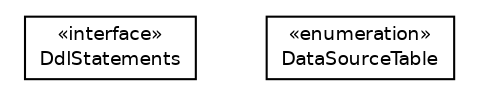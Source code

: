#!/usr/local/bin/dot
#
# Class diagram 
# Generated by UMLGraph version R5_6 (http://www.umlgraph.org/)
#

digraph G {
	edge [fontname="Helvetica",fontsize=10,labelfontname="Helvetica",labelfontsize=10];
	node [fontname="Helvetica",fontsize=10,shape=plaintext];
	nodesep=0.25;
	ranksep=0.5;
	// net.ljcomputing.sr.initialize.DdlStatements
	c0 [label=<<table title="net.ljcomputing.sr.initialize.DdlStatements" border="0" cellborder="1" cellspacing="0" cellpadding="2" port="p" href="./DdlStatements.html">
		<tr><td><table border="0" cellspacing="0" cellpadding="1">
<tr><td align="center" balign="center"> &#171;interface&#187; </td></tr>
<tr><td align="center" balign="center"> DdlStatements </td></tr>
		</table></td></tr>
		</table>>, URL="./DdlStatements.html", fontname="Helvetica", fontcolor="black", fontsize=9.0];
	// net.ljcomputing.sr.initialize.DataSourceTable
	c1 [label=<<table title="net.ljcomputing.sr.initialize.DataSourceTable" border="0" cellborder="1" cellspacing="0" cellpadding="2" port="p" href="./DataSourceTable.html">
		<tr><td><table border="0" cellspacing="0" cellpadding="1">
<tr><td align="center" balign="center"> &#171;enumeration&#187; </td></tr>
<tr><td align="center" balign="center"> DataSourceTable </td></tr>
		</table></td></tr>
		</table>>, URL="./DataSourceTable.html", fontname="Helvetica", fontcolor="black", fontsize=9.0];
}

